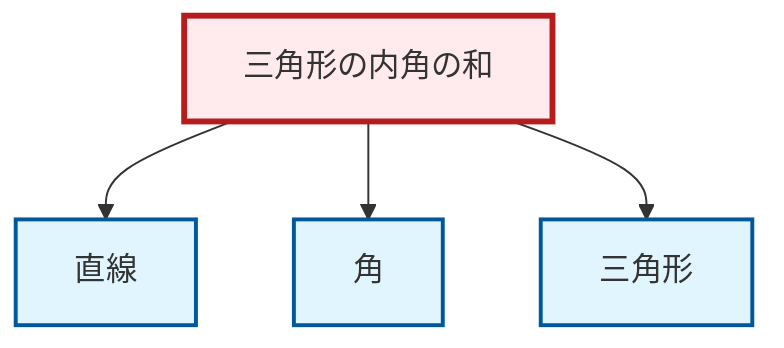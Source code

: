graph TD
    classDef definition fill:#e1f5fe,stroke:#01579b,stroke-width:2px
    classDef theorem fill:#f3e5f5,stroke:#4a148c,stroke-width:2px
    classDef axiom fill:#fff3e0,stroke:#e65100,stroke-width:2px
    classDef example fill:#e8f5e9,stroke:#1b5e20,stroke-width:2px
    classDef current fill:#ffebee,stroke:#b71c1c,stroke-width:3px
    thm-angle-sum-triangle["三角形の内角の和"]:::theorem
    def-triangle["三角形"]:::definition
    def-line["直線"]:::definition
    def-angle["角"]:::definition
    thm-angle-sum-triangle --> def-line
    thm-angle-sum-triangle --> def-angle
    thm-angle-sum-triangle --> def-triangle
    class thm-angle-sum-triangle current